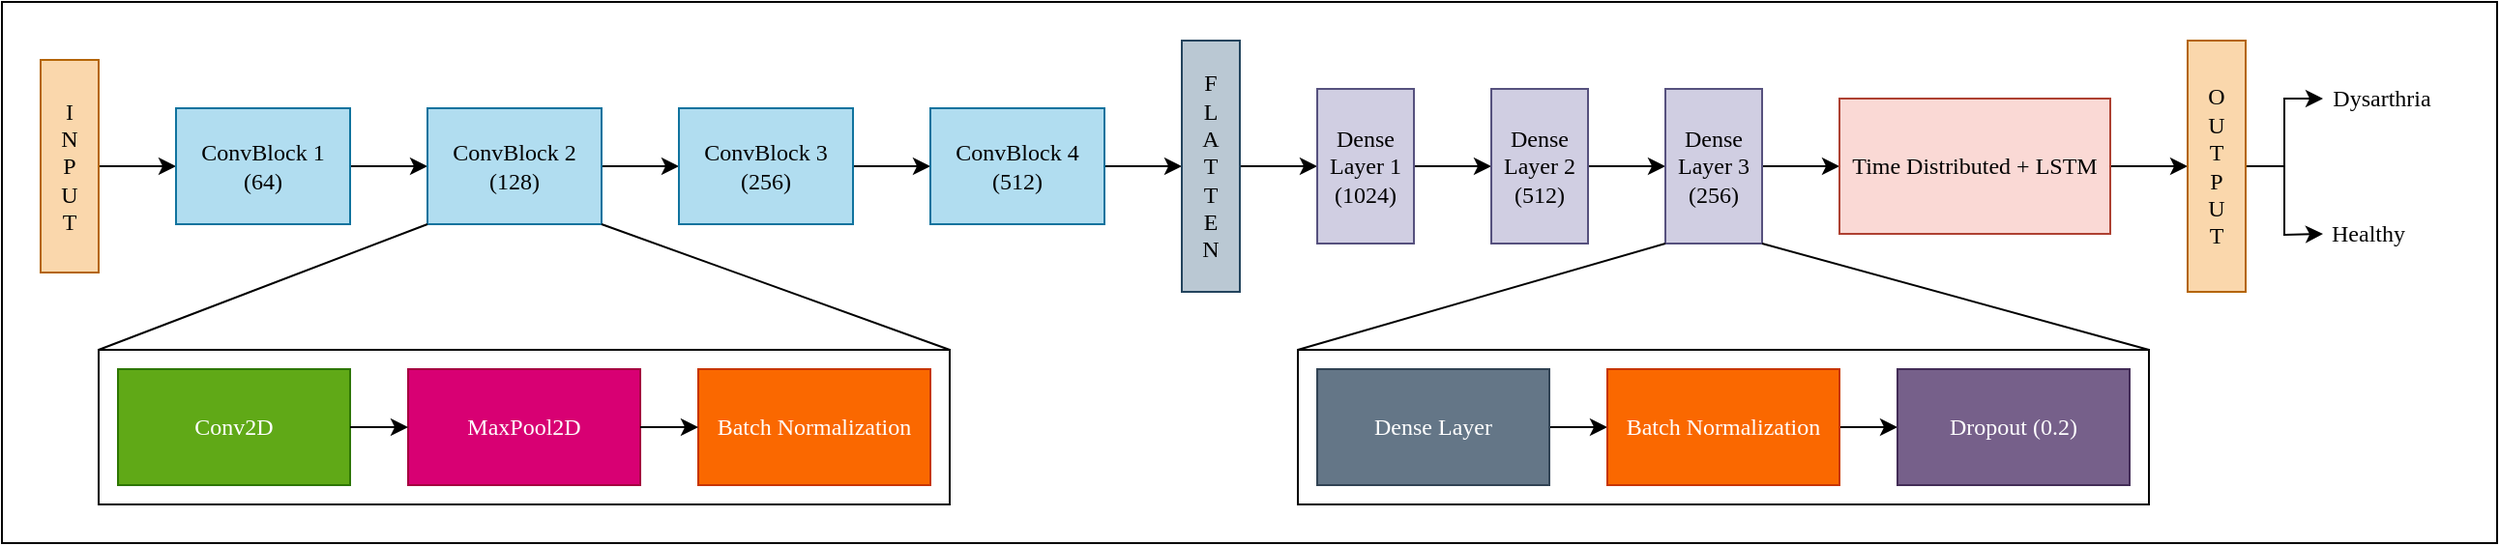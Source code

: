 <mxfile version="20.2.7" type="google"><diagram id="f-2JbrkMdr3qvQsk5--C" name="Page-1"><mxGraphModel grid="1" page="1" gridSize="10" guides="1" tooltips="1" connect="1" arrows="1" fold="1" pageScale="1" pageWidth="827" pageHeight="1169" math="0" shadow="0"><root><mxCell id="0"/><mxCell id="1" parent="0"/><mxCell id="WBi73WO5bBsdgsCzCKwa-45" value="" style="rounded=0;whiteSpace=wrap;html=1;fontColor=#FFFFFF;fillColor=none;fontFamily=Times New Roman;" vertex="1" parent="1"><mxGeometry x="20" y="10" width="1290" height="280" as="geometry"/></mxCell><mxCell id="WBi73WO5bBsdgsCzCKwa-42" value="" style="rounded=0;whiteSpace=wrap;html=1;fontColor=#000000;fillColor=none;fontFamily=Times New Roman;" vertex="1" parent="1"><mxGeometry x="690" y="190" width="440" height="80" as="geometry"/></mxCell><mxCell id="WBi73WO5bBsdgsCzCKwa-12" style="edgeStyle=orthogonalEdgeStyle;rounded=0;orthogonalLoop=1;jettySize=auto;html=1;entryX=0;entryY=0.5;entryDx=0;entryDy=0;fontFamily=Times New Roman;" edge="1" parent="1" source="WBi73WO5bBsdgsCzCKwa-1" target="WBi73WO5bBsdgsCzCKwa-2"><mxGeometry relative="1" as="geometry"/></mxCell><mxCell id="WBi73WO5bBsdgsCzCKwa-1" value="I&lt;br&gt;N&lt;br&gt;P&lt;br&gt;U&lt;br&gt;T&lt;br&gt;" style="rounded=0;whiteSpace=wrap;html=1;fillColor=#fad7ac;strokeColor=#b46504;fontFamily=Times New Roman;" vertex="1" parent="1"><mxGeometry x="40" y="40" width="30" height="110" as="geometry"/></mxCell><mxCell id="WBi73WO5bBsdgsCzCKwa-13" style="edgeStyle=orthogonalEdgeStyle;rounded=0;orthogonalLoop=1;jettySize=auto;html=1;entryX=0;entryY=0.5;entryDx=0;entryDy=0;fontFamily=Times New Roman;" edge="1" parent="1" source="WBi73WO5bBsdgsCzCKwa-2" target="WBi73WO5bBsdgsCzCKwa-3"><mxGeometry relative="1" as="geometry"/></mxCell><mxCell id="WBi73WO5bBsdgsCzCKwa-2" value="ConvBlock 1&lt;br&gt;(64)" style="rounded=0;whiteSpace=wrap;html=1;fillColor=#b1ddf0;strokeColor=#10739e;fontFamily=Times New Roman;" vertex="1" parent="1"><mxGeometry x="110" y="65" width="90" height="60" as="geometry"/></mxCell><mxCell id="WBi73WO5bBsdgsCzCKwa-14" style="edgeStyle=orthogonalEdgeStyle;rounded=0;orthogonalLoop=1;jettySize=auto;html=1;entryX=0;entryY=0.5;entryDx=0;entryDy=0;fontFamily=Times New Roman;" edge="1" parent="1" source="WBi73WO5bBsdgsCzCKwa-3" target="WBi73WO5bBsdgsCzCKwa-4"><mxGeometry relative="1" as="geometry"/></mxCell><mxCell id="WBi73WO5bBsdgsCzCKwa-3" value="ConvBlock 2&lt;br&gt;(128)" style="rounded=0;whiteSpace=wrap;html=1;fillColor=#b1ddf0;strokeColor=#10739e;fontFamily=Times New Roman;" vertex="1" parent="1"><mxGeometry x="240" y="65" width="90" height="60" as="geometry"/></mxCell><mxCell id="WBi73WO5bBsdgsCzCKwa-15" style="edgeStyle=orthogonalEdgeStyle;rounded=0;orthogonalLoop=1;jettySize=auto;html=1;exitX=1;exitY=0.5;exitDx=0;exitDy=0;entryX=0;entryY=0.5;entryDx=0;entryDy=0;fontFamily=Times New Roman;" edge="1" parent="1" source="WBi73WO5bBsdgsCzCKwa-4" target="WBi73WO5bBsdgsCzCKwa-5"><mxGeometry relative="1" as="geometry"/></mxCell><mxCell id="WBi73WO5bBsdgsCzCKwa-4" value="ConvBlock 3&lt;br&gt;(256)" style="rounded=0;whiteSpace=wrap;html=1;fillColor=#b1ddf0;strokeColor=#10739e;fontFamily=Times New Roman;" vertex="1" parent="1"><mxGeometry x="370" y="65" width="90" height="60" as="geometry"/></mxCell><mxCell id="WBi73WO5bBsdgsCzCKwa-16" style="edgeStyle=orthogonalEdgeStyle;rounded=0;orthogonalLoop=1;jettySize=auto;html=1;entryX=0;entryY=0.5;entryDx=0;entryDy=0;fontFamily=Times New Roman;" edge="1" parent="1" source="WBi73WO5bBsdgsCzCKwa-5" target="WBi73WO5bBsdgsCzCKwa-6"><mxGeometry relative="1" as="geometry"/></mxCell><mxCell id="WBi73WO5bBsdgsCzCKwa-5" value="ConvBlock 4&lt;br&gt;(512)" style="rounded=0;whiteSpace=wrap;html=1;fillColor=#b1ddf0;strokeColor=#10739e;fontFamily=Times New Roman;" vertex="1" parent="1"><mxGeometry x="500" y="65" width="90" height="60" as="geometry"/></mxCell><mxCell id="WBi73WO5bBsdgsCzCKwa-17" style="edgeStyle=orthogonalEdgeStyle;rounded=0;orthogonalLoop=1;jettySize=auto;html=1;exitX=1;exitY=0.5;exitDx=0;exitDy=0;entryX=0;entryY=0.5;entryDx=0;entryDy=0;fontFamily=Times New Roman;" edge="1" parent="1" source="WBi73WO5bBsdgsCzCKwa-6" target="WBi73WO5bBsdgsCzCKwa-7"><mxGeometry relative="1" as="geometry"/></mxCell><mxCell id="WBi73WO5bBsdgsCzCKwa-6" value="F&lt;br&gt;L&lt;br&gt;A&lt;br&gt;T&lt;br&gt;T&lt;br&gt;E&lt;br&gt;N&lt;br&gt;" style="rounded=0;whiteSpace=wrap;html=1;fillColor=#bac8d3;strokeColor=#23445d;fontFamily=Times New Roman;" vertex="1" parent="1"><mxGeometry x="630" y="30" width="30" height="130" as="geometry"/></mxCell><mxCell id="WBi73WO5bBsdgsCzCKwa-18" style="edgeStyle=orthogonalEdgeStyle;rounded=0;orthogonalLoop=1;jettySize=auto;html=1;fontFamily=Times New Roman;" edge="1" parent="1" source="WBi73WO5bBsdgsCzCKwa-7" target="WBi73WO5bBsdgsCzCKwa-8"><mxGeometry relative="1" as="geometry"/></mxCell><mxCell id="WBi73WO5bBsdgsCzCKwa-7" value="Dense Layer 1&lt;br&gt;(1024)" style="rounded=0;whiteSpace=wrap;html=1;fillColor=#d0cee2;strokeColor=#56517e;fontFamily=Times New Roman;" vertex="1" parent="1"><mxGeometry x="700" y="55" width="50" height="80" as="geometry"/></mxCell><mxCell id="WBi73WO5bBsdgsCzCKwa-19" style="edgeStyle=orthogonalEdgeStyle;rounded=0;orthogonalLoop=1;jettySize=auto;html=1;entryX=0;entryY=0.5;entryDx=0;entryDy=0;fontFamily=Times New Roman;" edge="1" parent="1" source="WBi73WO5bBsdgsCzCKwa-8" target="WBi73WO5bBsdgsCzCKwa-9"><mxGeometry relative="1" as="geometry"/></mxCell><mxCell id="WBi73WO5bBsdgsCzCKwa-8" value="Dense Layer 2&lt;br&gt;(512)" style="rounded=0;whiteSpace=wrap;html=1;fillColor=#d0cee2;strokeColor=#56517e;fontFamily=Times New Roman;" vertex="1" parent="1"><mxGeometry x="790" y="55" width="50" height="80" as="geometry"/></mxCell><mxCell id="WBi73WO5bBsdgsCzCKwa-20" style="edgeStyle=orthogonalEdgeStyle;rounded=0;orthogonalLoop=1;jettySize=auto;html=1;fontFamily=Times New Roman;" edge="1" parent="1" source="WBi73WO5bBsdgsCzCKwa-9" target="WBi73WO5bBsdgsCzCKwa-10"><mxGeometry relative="1" as="geometry"/></mxCell><mxCell id="WBi73WO5bBsdgsCzCKwa-9" value="Dense Layer 3&lt;br&gt;(256)" style="rounded=0;whiteSpace=wrap;html=1;fillColor=#d0cee2;strokeColor=#56517e;fontFamily=Times New Roman;" vertex="1" parent="1"><mxGeometry x="880" y="55" width="50" height="80" as="geometry"/></mxCell><mxCell id="WBi73WO5bBsdgsCzCKwa-21" style="edgeStyle=orthogonalEdgeStyle;rounded=0;orthogonalLoop=1;jettySize=auto;html=1;entryX=0;entryY=0.5;entryDx=0;entryDy=0;fontFamily=Times New Roman;" edge="1" parent="1" source="WBi73WO5bBsdgsCzCKwa-10" target="WBi73WO5bBsdgsCzCKwa-11"><mxGeometry relative="1" as="geometry"/></mxCell><mxCell id="WBi73WO5bBsdgsCzCKwa-10" value="Time Distributed + LSTM" style="rounded=0;whiteSpace=wrap;html=1;fillColor=#fad9d5;strokeColor=#ae4132;fontFamily=Times New Roman;" vertex="1" parent="1"><mxGeometry x="970" y="60" width="140" height="70" as="geometry"/></mxCell><mxCell id="WBi73WO5bBsdgsCzCKwa-22" style="edgeStyle=orthogonalEdgeStyle;rounded=0;orthogonalLoop=1;jettySize=auto;html=1;fontFamily=Times New Roman;" edge="1" parent="1" source="WBi73WO5bBsdgsCzCKwa-11"><mxGeometry relative="1" as="geometry"><mxPoint x="1220" y="60" as="targetPoint"/><Array as="points"><mxPoint x="1200" y="95"/><mxPoint x="1200" y="60"/></Array></mxGeometry></mxCell><mxCell id="WBi73WO5bBsdgsCzCKwa-23" style="edgeStyle=orthogonalEdgeStyle;rounded=0;orthogonalLoop=1;jettySize=auto;html=1;exitX=1;exitY=0.5;exitDx=0;exitDy=0;fontFamily=Times New Roman;" edge="1" parent="1" source="WBi73WO5bBsdgsCzCKwa-11"><mxGeometry relative="1" as="geometry"><mxPoint x="1220" y="130" as="targetPoint"/></mxGeometry></mxCell><mxCell id="WBi73WO5bBsdgsCzCKwa-11" value="O&lt;br&gt;U&lt;br&gt;T&lt;br&gt;P&lt;br&gt;U&lt;br&gt;T" style="rounded=0;whiteSpace=wrap;html=1;fillColor=#fad7ac;strokeColor=#b46504;fontFamily=Times New Roman;" vertex="1" parent="1"><mxGeometry x="1150" y="30" width="30" height="130" as="geometry"/></mxCell><mxCell id="WBi73WO5bBsdgsCzCKwa-24" value="Dysarthria" style="text;html=1;align=center;verticalAlign=middle;resizable=0;points=[];autosize=1;strokeColor=none;fillColor=none;fontFamily=Times New Roman;" vertex="1" parent="1"><mxGeometry x="1215" y="45" width="70" height="30" as="geometry"/></mxCell><mxCell id="WBi73WO5bBsdgsCzCKwa-25" value="Healthy" style="text;html=1;align=center;verticalAlign=middle;resizable=0;points=[];autosize=1;strokeColor=none;fillColor=none;fontFamily=Times New Roman;" vertex="1" parent="1"><mxGeometry x="1213" y="115" width="60" height="30" as="geometry"/></mxCell><mxCell id="WBi73WO5bBsdgsCzCKwa-34" value="" style="endArrow=none;html=1;rounded=0;entryX=0;entryY=1;entryDx=0;entryDy=0;exitX=0;exitY=0;exitDx=0;exitDy=0;fontFamily=Times New Roman;" edge="1" parent="1" source="WBi73WO5bBsdgsCzCKwa-32" target="WBi73WO5bBsdgsCzCKwa-3"><mxGeometry width="50" height="50" relative="1" as="geometry"><mxPoint x="80" y="340" as="sourcePoint"/><mxPoint x="130" y="290" as="targetPoint"/></mxGeometry></mxCell><mxCell id="WBi73WO5bBsdgsCzCKwa-35" value="" style="endArrow=none;html=1;rounded=0;entryX=1;entryY=1;entryDx=0;entryDy=0;exitX=1;exitY=0;exitDx=0;exitDy=0;fontFamily=Times New Roman;" edge="1" parent="1" source="WBi73WO5bBsdgsCzCKwa-32" target="WBi73WO5bBsdgsCzCKwa-3"><mxGeometry width="50" height="50" relative="1" as="geometry"><mxPoint x="240" y="190" as="sourcePoint"/><mxPoint x="290" y="140" as="targetPoint"/></mxGeometry></mxCell><mxCell id="WBi73WO5bBsdgsCzCKwa-40" style="edgeStyle=orthogonalEdgeStyle;rounded=0;orthogonalLoop=1;jettySize=auto;html=1;fontColor=#FFFFFF;fontFamily=Times New Roman;" edge="1" parent="1" source="WBi73WO5bBsdgsCzCKwa-37" target="WBi73WO5bBsdgsCzCKwa-38"><mxGeometry relative="1" as="geometry"/></mxCell><mxCell id="WBi73WO5bBsdgsCzCKwa-37" value="Dense Layer" style="rounded=0;whiteSpace=wrap;html=1;fontColor=#ffffff;fillColor=#647687;strokeColor=#314354;fontFamily=Times New Roman;" vertex="1" parent="1"><mxGeometry x="700" y="200" width="120" height="60" as="geometry"/></mxCell><mxCell id="WBi73WO5bBsdgsCzCKwa-41" style="edgeStyle=orthogonalEdgeStyle;rounded=0;orthogonalLoop=1;jettySize=auto;html=1;entryX=0;entryY=0.5;entryDx=0;entryDy=0;fontColor=#000000;fontFamily=Times New Roman;" edge="1" parent="1" source="WBi73WO5bBsdgsCzCKwa-38" target="WBi73WO5bBsdgsCzCKwa-39"><mxGeometry relative="1" as="geometry"/></mxCell><mxCell id="WBi73WO5bBsdgsCzCKwa-38" value="Batch Normalization" style="rounded=0;whiteSpace=wrap;html=1;fontColor=#FFFFFF;fillColor=#fa6800;strokeColor=#C73500;fontFamily=Times New Roman;" vertex="1" parent="1"><mxGeometry x="850" y="200" width="120" height="60" as="geometry"/></mxCell><mxCell id="WBi73WO5bBsdgsCzCKwa-39" value="Dropout (0.2)" style="rounded=0;whiteSpace=wrap;html=1;fontColor=#ffffff;fillColor=#76608a;strokeColor=#432D57;fontFamily=Times New Roman;" vertex="1" parent="1"><mxGeometry x="1000" y="200" width="120" height="60" as="geometry"/></mxCell><mxCell id="WBi73WO5bBsdgsCzCKwa-43" value="" style="endArrow=none;html=1;rounded=0;fontColor=#000000;entryX=0;entryY=1;entryDx=0;entryDy=0;exitX=0;exitY=0;exitDx=0;exitDy=0;fontFamily=Times New Roman;" edge="1" parent="1" source="WBi73WO5bBsdgsCzCKwa-42" target="WBi73WO5bBsdgsCzCKwa-9"><mxGeometry width="50" height="50" relative="1" as="geometry"><mxPoint x="750" y="190" as="sourcePoint"/><mxPoint x="800" y="140" as="targetPoint"/></mxGeometry></mxCell><mxCell id="WBi73WO5bBsdgsCzCKwa-44" value="" style="endArrow=none;html=1;rounded=0;fontColor=#000000;entryX=1;entryY=1;entryDx=0;entryDy=0;exitX=1;exitY=0;exitDx=0;exitDy=0;fontFamily=Times New Roman;" edge="1" parent="1" source="WBi73WO5bBsdgsCzCKwa-42" target="WBi73WO5bBsdgsCzCKwa-9"><mxGeometry width="50" height="50" relative="1" as="geometry"><mxPoint x="810" y="200" as="sourcePoint"/><mxPoint x="860" y="150" as="targetPoint"/></mxGeometry></mxCell><mxCell id="FYt8oGhHBMMn_nI_xUtZ-1" value="" style="group;fontFamily=Times New Roman;" connectable="0" vertex="1" parent="1"><mxGeometry x="70" y="190" width="440" height="80" as="geometry"/></mxCell><mxCell id="WBi73WO5bBsdgsCzCKwa-32" value="" style="rounded=0;whiteSpace=wrap;html=1;fillColor=none;fontFamily=Times New Roman;" vertex="1" parent="FYt8oGhHBMMn_nI_xUtZ-1"><mxGeometry width="440" height="80" as="geometry"/></mxCell><mxCell id="WBi73WO5bBsdgsCzCKwa-31" value="" style="group;fontFamily=Times New Roman;" connectable="0" vertex="1" parent="FYt8oGhHBMMn_nI_xUtZ-1"><mxGeometry x="10" y="10" width="420" height="60" as="geometry"/></mxCell><mxCell id="WBi73WO5bBsdgsCzCKwa-26" value="Conv2D" style="rounded=0;whiteSpace=wrap;html=1;fillColor=#60a917;fontColor=#ffffff;strokeColor=#2D7600;fontFamily=Times New Roman;" vertex="1" parent="WBi73WO5bBsdgsCzCKwa-31"><mxGeometry width="120" height="60" as="geometry"/></mxCell><mxCell id="WBi73WO5bBsdgsCzCKwa-27" value="MaxPool2D" style="rounded=0;whiteSpace=wrap;html=1;fillColor=#d80073;fontColor=#ffffff;strokeColor=#A50040;fontFamily=Times New Roman;" vertex="1" parent="WBi73WO5bBsdgsCzCKwa-31"><mxGeometry x="150" width="120" height="60" as="geometry"/></mxCell><mxCell id="WBi73WO5bBsdgsCzCKwa-29" style="edgeStyle=orthogonalEdgeStyle;rounded=0;orthogonalLoop=1;jettySize=auto;html=1;entryX=0;entryY=0.5;entryDx=0;entryDy=0;fontFamily=Times New Roman;" edge="1" parent="WBi73WO5bBsdgsCzCKwa-31" source="WBi73WO5bBsdgsCzCKwa-26" target="WBi73WO5bBsdgsCzCKwa-27"><mxGeometry relative="1" as="geometry"/></mxCell><mxCell id="WBi73WO5bBsdgsCzCKwa-28" value="&lt;font color=&quot;#ffffff&quot;&gt;Batch Normalization&lt;/font&gt;" style="rounded=0;whiteSpace=wrap;html=1;fillColor=#fa6800;fontColor=#000000;strokeColor=#C73500;fontFamily=Times New Roman;" vertex="1" parent="WBi73WO5bBsdgsCzCKwa-31"><mxGeometry x="300" width="120" height="60" as="geometry"/></mxCell><mxCell id="WBi73WO5bBsdgsCzCKwa-30" style="edgeStyle=orthogonalEdgeStyle;rounded=0;orthogonalLoop=1;jettySize=auto;html=1;entryX=0;entryY=0.5;entryDx=0;entryDy=0;fontFamily=Times New Roman;" edge="1" parent="WBi73WO5bBsdgsCzCKwa-31" source="WBi73WO5bBsdgsCzCKwa-27" target="WBi73WO5bBsdgsCzCKwa-28"><mxGeometry relative="1" as="geometry"/></mxCell></root></mxGraphModel></diagram></mxfile>